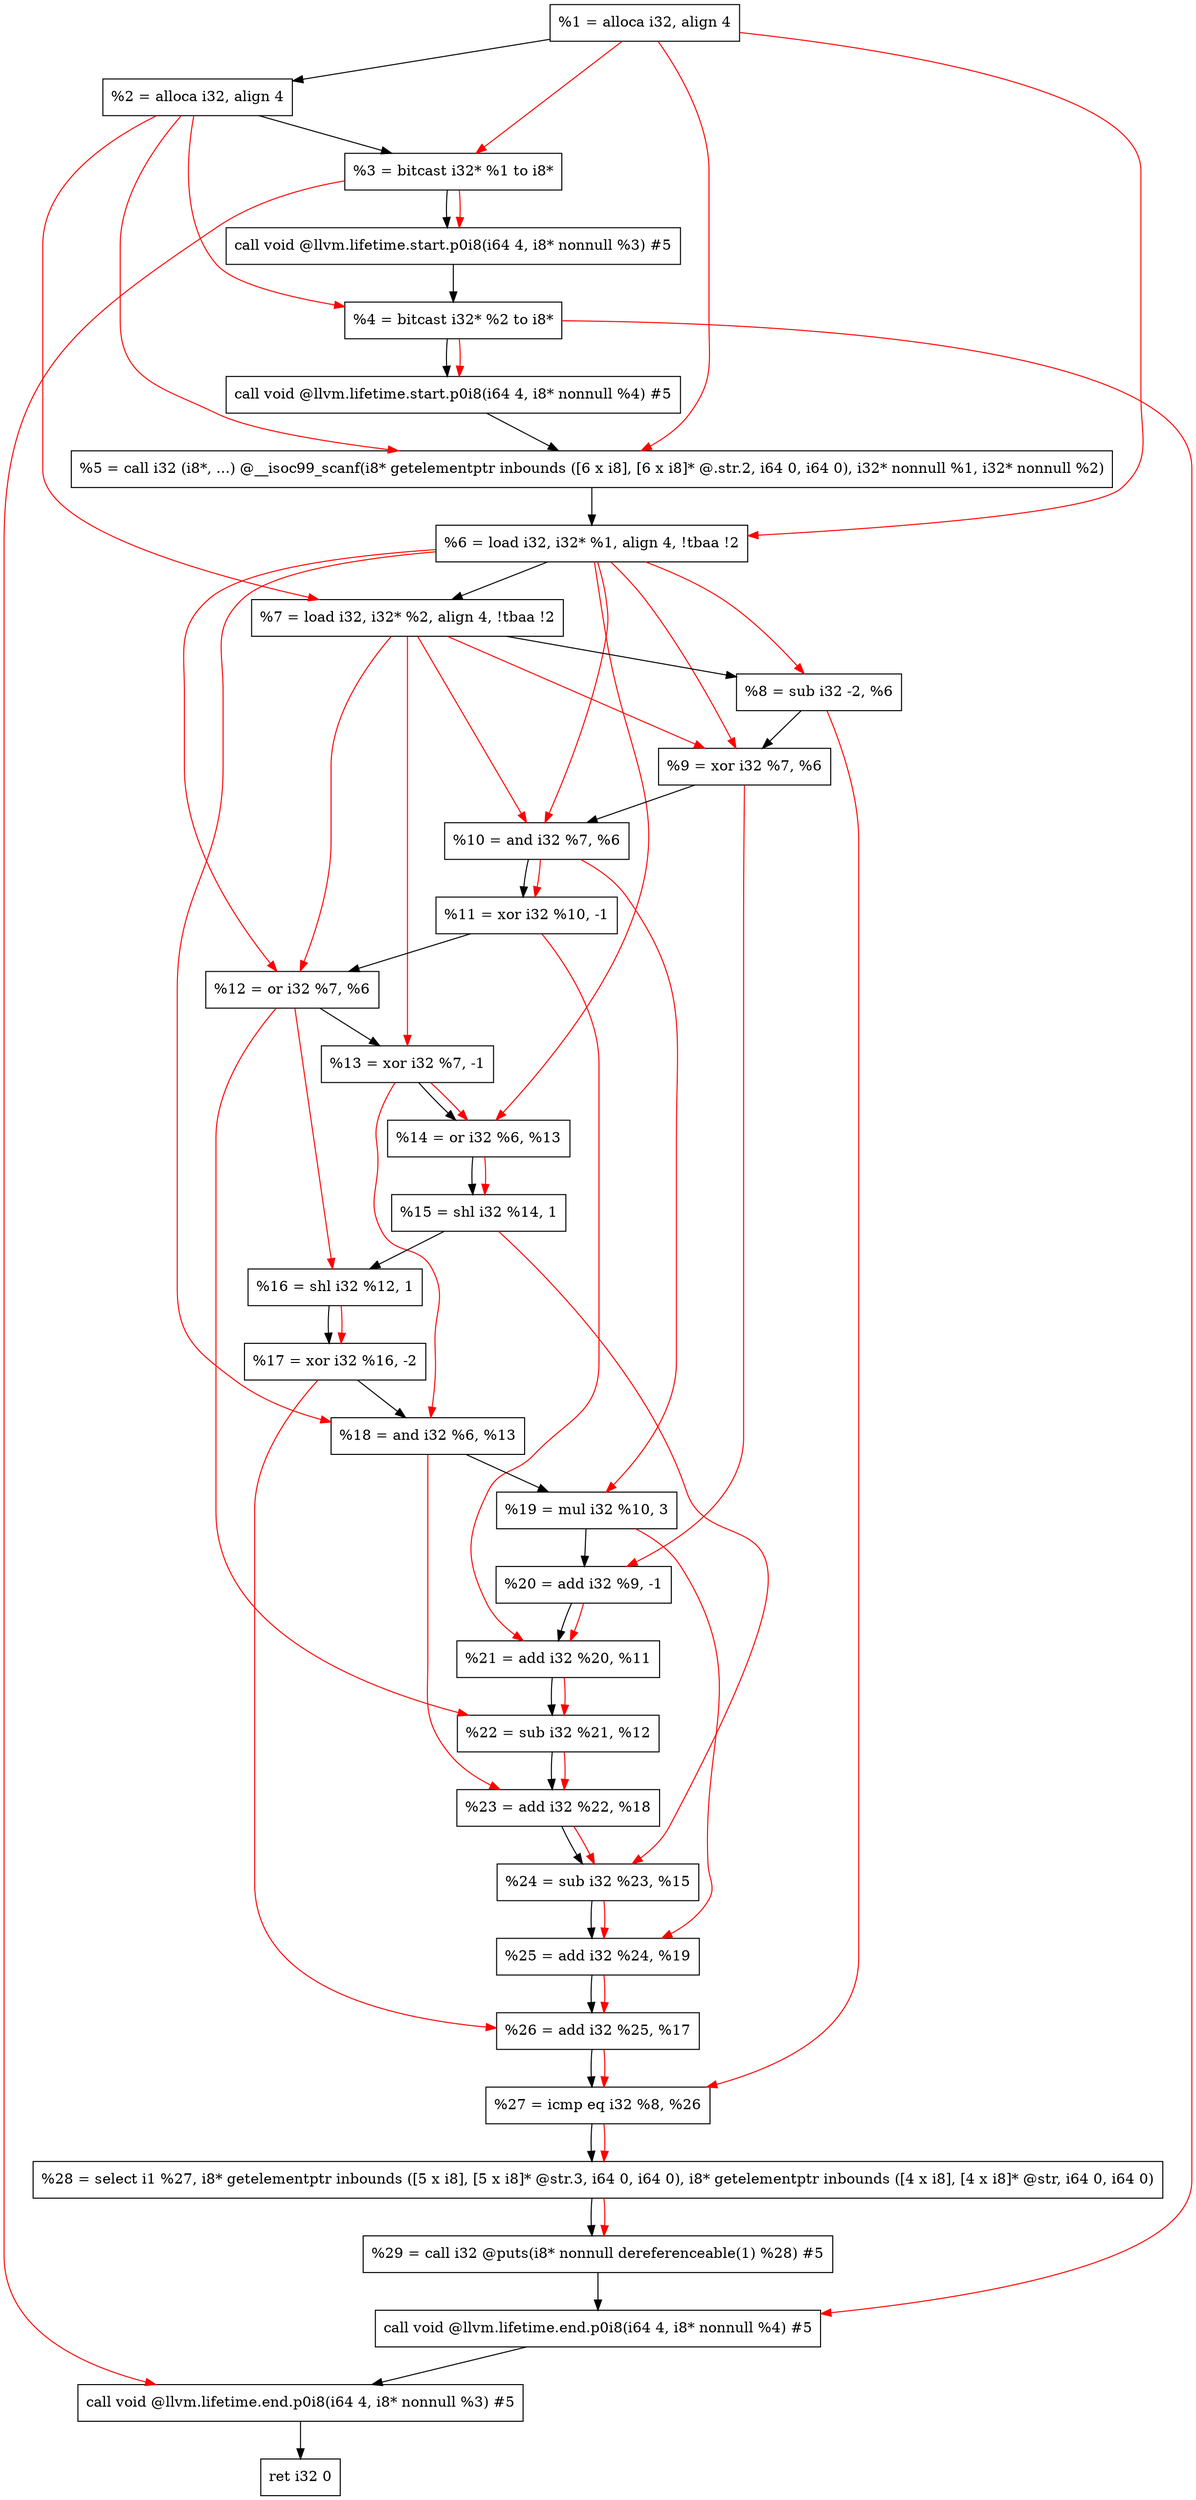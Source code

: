 digraph "DFG for'main' function" {
	Node0xdbda78[shape=record, label="  %1 = alloca i32, align 4"];
	Node0xdbdaf8[shape=record, label="  %2 = alloca i32, align 4"];
	Node0xdbdb88[shape=record, label="  %3 = bitcast i32* %1 to i8*"];
	Node0xdbdfe8[shape=record, label="  call void @llvm.lifetime.start.p0i8(i64 4, i8* nonnull %3) #5"];
	Node0xdbe0c8[shape=record, label="  %4 = bitcast i32* %2 to i8*"];
	Node0xdbe1e8[shape=record, label="  call void @llvm.lifetime.start.p0i8(i64 4, i8* nonnull %4) #5"];
	Node0xdbe420[shape=record, label="  %5 = call i32 (i8*, ...) @__isoc99_scanf(i8* getelementptr inbounds ([6 x i8], [6 x i8]* @.str.2, i64 0, i64 0), i32* nonnull %1, i32* nonnull %2)"];
	Node0xdbe4d8[shape=record, label="  %6 = load i32, i32* %1, align 4, !tbaa !2"];
	Node0xdbf448[shape=record, label="  %7 = load i32, i32* %2, align 4, !tbaa !2"];
	Node0xdbfad0[shape=record, label="  %8 = sub i32 -2, %6"];
	Node0xdbfb40[shape=record, label="  %9 = xor i32 %7, %6"];
	Node0xdbfbb0[shape=record, label="  %10 = and i32 %7, %6"];
	Node0xdbfc20[shape=record, label="  %11 = xor i32 %10, -1"];
	Node0xdbfc90[shape=record, label="  %12 = or i32 %7, %6"];
	Node0xdbfd00[shape=record, label="  %13 = xor i32 %7, -1"];
	Node0xdbfd70[shape=record, label="  %14 = or i32 %6, %13"];
	Node0xdbfde0[shape=record, label="  %15 = shl i32 %14, 1"];
	Node0xdbfe50[shape=record, label="  %16 = shl i32 %12, 1"];
	Node0xdbfec0[shape=record, label="  %17 = xor i32 %16, -2"];
	Node0xdbff30[shape=record, label="  %18 = and i32 %6, %13"];
	Node0xdbffa0[shape=record, label="  %19 = mul i32 %10, 3"];
	Node0xdc0010[shape=record, label="  %20 = add i32 %9, -1"];
	Node0xdc0080[shape=record, label="  %21 = add i32 %20, %11"];
	Node0xdc00f0[shape=record, label="  %22 = sub i32 %21, %12"];
	Node0xdc0160[shape=record, label="  %23 = add i32 %22, %18"];
	Node0xdc01d0[shape=record, label="  %24 = sub i32 %23, %15"];
	Node0xdc0240[shape=record, label="  %25 = add i32 %24, %19"];
	Node0xdc02b0[shape=record, label="  %26 = add i32 %25, %17"];
	Node0xdc0320[shape=record, label="  %27 = icmp eq i32 %8, %26"];
	Node0xd5e9d8[shape=record, label="  %28 = select i1 %27, i8* getelementptr inbounds ([5 x i8], [5 x i8]* @str.3, i64 0, i64 0), i8* getelementptr inbounds ([4 x i8], [4 x i8]* @str, i64 0, i64 0)"];
	Node0xdc03b0[shape=record, label="  %29 = call i32 @puts(i8* nonnull dereferenceable(1) %28) #5"];
	Node0xdc0608[shape=record, label="  call void @llvm.lifetime.end.p0i8(i64 4, i8* nonnull %4) #5"];
	Node0xdc0768[shape=record, label="  call void @llvm.lifetime.end.p0i8(i64 4, i8* nonnull %3) #5"];
	Node0xdc0828[shape=record, label="  ret i32 0"];
	Node0xdbda78 -> Node0xdbdaf8;
	Node0xdbdaf8 -> Node0xdbdb88;
	Node0xdbdb88 -> Node0xdbdfe8;
	Node0xdbdfe8 -> Node0xdbe0c8;
	Node0xdbe0c8 -> Node0xdbe1e8;
	Node0xdbe1e8 -> Node0xdbe420;
	Node0xdbe420 -> Node0xdbe4d8;
	Node0xdbe4d8 -> Node0xdbf448;
	Node0xdbf448 -> Node0xdbfad0;
	Node0xdbfad0 -> Node0xdbfb40;
	Node0xdbfb40 -> Node0xdbfbb0;
	Node0xdbfbb0 -> Node0xdbfc20;
	Node0xdbfc20 -> Node0xdbfc90;
	Node0xdbfc90 -> Node0xdbfd00;
	Node0xdbfd00 -> Node0xdbfd70;
	Node0xdbfd70 -> Node0xdbfde0;
	Node0xdbfde0 -> Node0xdbfe50;
	Node0xdbfe50 -> Node0xdbfec0;
	Node0xdbfec0 -> Node0xdbff30;
	Node0xdbff30 -> Node0xdbffa0;
	Node0xdbffa0 -> Node0xdc0010;
	Node0xdc0010 -> Node0xdc0080;
	Node0xdc0080 -> Node0xdc00f0;
	Node0xdc00f0 -> Node0xdc0160;
	Node0xdc0160 -> Node0xdc01d0;
	Node0xdc01d0 -> Node0xdc0240;
	Node0xdc0240 -> Node0xdc02b0;
	Node0xdc02b0 -> Node0xdc0320;
	Node0xdc0320 -> Node0xd5e9d8;
	Node0xd5e9d8 -> Node0xdc03b0;
	Node0xdc03b0 -> Node0xdc0608;
	Node0xdc0608 -> Node0xdc0768;
	Node0xdc0768 -> Node0xdc0828;
edge [color=red]
	Node0xdbda78 -> Node0xdbdb88;
	Node0xdbdb88 -> Node0xdbdfe8;
	Node0xdbdaf8 -> Node0xdbe0c8;
	Node0xdbe0c8 -> Node0xdbe1e8;
	Node0xdbda78 -> Node0xdbe420;
	Node0xdbdaf8 -> Node0xdbe420;
	Node0xdbda78 -> Node0xdbe4d8;
	Node0xdbdaf8 -> Node0xdbf448;
	Node0xdbe4d8 -> Node0xdbfad0;
	Node0xdbf448 -> Node0xdbfb40;
	Node0xdbe4d8 -> Node0xdbfb40;
	Node0xdbf448 -> Node0xdbfbb0;
	Node0xdbe4d8 -> Node0xdbfbb0;
	Node0xdbfbb0 -> Node0xdbfc20;
	Node0xdbf448 -> Node0xdbfc90;
	Node0xdbe4d8 -> Node0xdbfc90;
	Node0xdbf448 -> Node0xdbfd00;
	Node0xdbe4d8 -> Node0xdbfd70;
	Node0xdbfd00 -> Node0xdbfd70;
	Node0xdbfd70 -> Node0xdbfde0;
	Node0xdbfc90 -> Node0xdbfe50;
	Node0xdbfe50 -> Node0xdbfec0;
	Node0xdbe4d8 -> Node0xdbff30;
	Node0xdbfd00 -> Node0xdbff30;
	Node0xdbfbb0 -> Node0xdbffa0;
	Node0xdbfb40 -> Node0xdc0010;
	Node0xdc0010 -> Node0xdc0080;
	Node0xdbfc20 -> Node0xdc0080;
	Node0xdc0080 -> Node0xdc00f0;
	Node0xdbfc90 -> Node0xdc00f0;
	Node0xdc00f0 -> Node0xdc0160;
	Node0xdbff30 -> Node0xdc0160;
	Node0xdc0160 -> Node0xdc01d0;
	Node0xdbfde0 -> Node0xdc01d0;
	Node0xdc01d0 -> Node0xdc0240;
	Node0xdbffa0 -> Node0xdc0240;
	Node0xdc0240 -> Node0xdc02b0;
	Node0xdbfec0 -> Node0xdc02b0;
	Node0xdbfad0 -> Node0xdc0320;
	Node0xdc02b0 -> Node0xdc0320;
	Node0xdc0320 -> Node0xd5e9d8;
	Node0xd5e9d8 -> Node0xdc03b0;
	Node0xdbe0c8 -> Node0xdc0608;
	Node0xdbdb88 -> Node0xdc0768;
}
